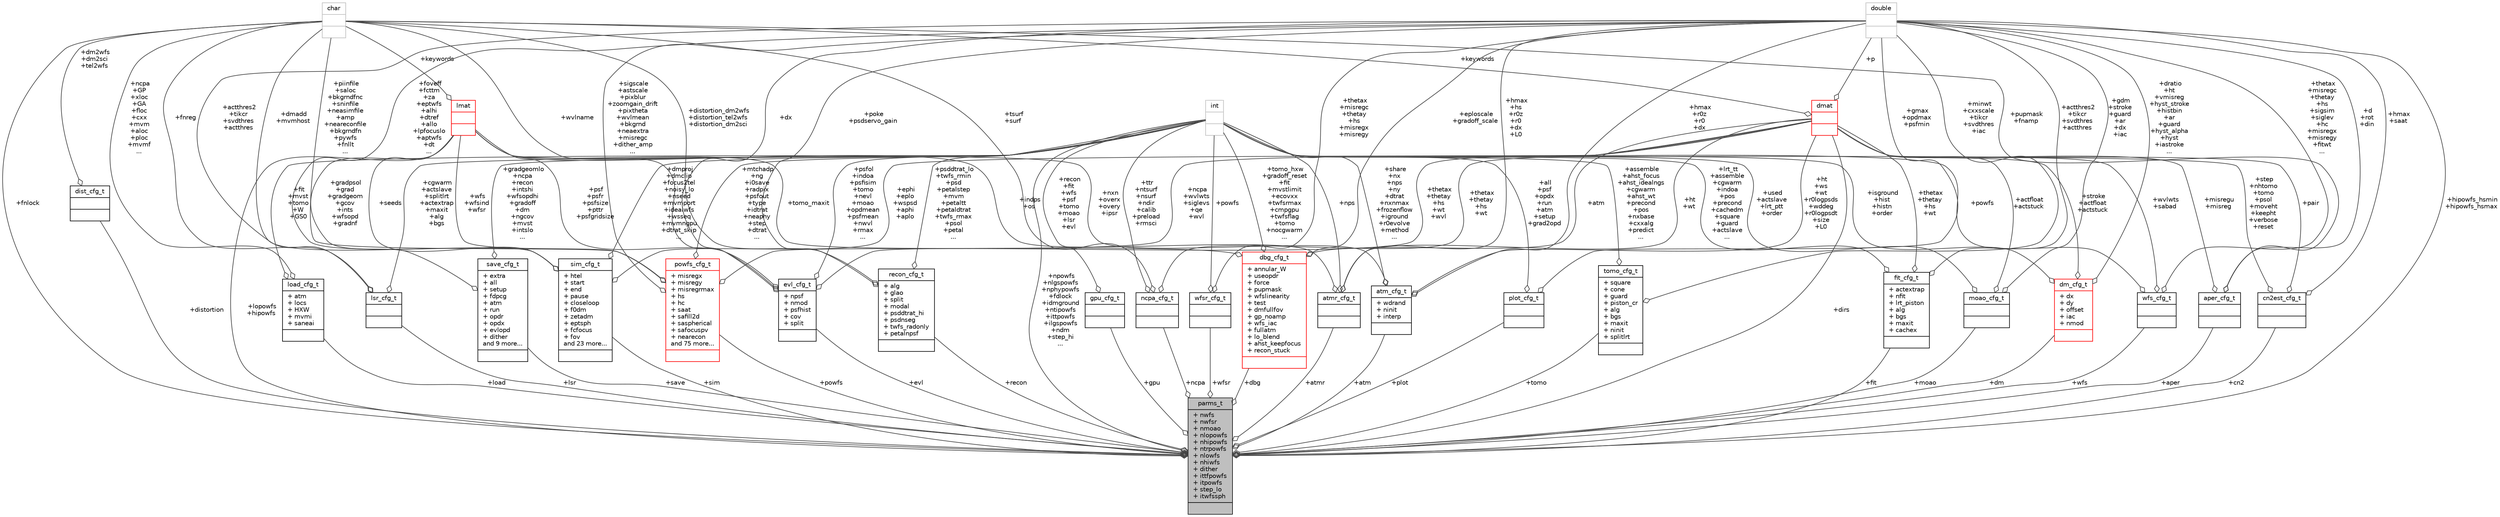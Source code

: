 digraph "parms_t"
{
 // INTERACTIVE_SVG=YES
  bgcolor="transparent";
  edge [fontname="Helvetica",fontsize="10",labelfontname="Helvetica",labelfontsize="10"];
  node [fontname="Helvetica",fontsize="10",shape=record];
  Node287 [label="{parms_t\n|+ nwfs\l+ nwfsr\l+ nmoao\l+ nlopowfs\l+ nhipowfs\l+ ntrpowfs\l+ nlowfs\l+ nhiwfs\l+ dither\l+ ittfpowfs\l+ itpowfs\l+ step_lo\l+ itwfssph\l|}",height=0.2,width=0.4,color="black", fillcolor="grey75", style="filled", fontcolor="black"];
  Node288 -> Node287 [color="grey25",fontsize="10",style="solid",label=" +load" ,arrowhead="odiamond",fontname="Helvetica"];
  Node288 [label="{load_cfg_t\n|+ atm\l+ locs\l+ HXW\l+ mvmi\l+ saneai\l|}",height=0.2,width=0.4,color="black",URL="$parms_8h.html#structload__cfg__t"];
  Node289 -> Node288 [color="grey25",fontsize="10",style="solid",label=" +ncpa\n+GP\n+xloc\n+GA\n+floc\n+cxx\n+mvm\n+aloc\n+ploc\n+mvmf\n..." ,arrowhead="odiamond",fontname="Helvetica"];
  Node289 [label="{char\n||}",height=0.2,width=0.4,color="grey75"];
  Node290 -> Node288 [color="grey25",fontsize="10",style="solid",label=" +fit\n+mvst\n+tomo\n+W\n+GS0" ,arrowhead="odiamond",fontname="Helvetica"];
  Node290 [label="{int\n||}",height=0.2,width=0.4,color="grey75"];
  Node291 -> Node287 [color="grey25",fontsize="10",style="solid",label=" +distortion" ,arrowhead="odiamond",fontname="Helvetica"];
  Node291 [label="{dist_cfg_t\n||}",height=0.2,width=0.4,color="black",URL="$parms_8h.html#structdist__cfg__t"];
  Node289 -> Node291 [color="grey25",fontsize="10",style="solid",label=" +dm2wfs\n+dm2sci\n+tel2wfs" ,arrowhead="odiamond",fontname="Helvetica"];
  Node292 -> Node287 [color="grey25",fontsize="10",style="solid",label=" +sim" ,arrowhead="odiamond",fontname="Helvetica"];
  Node292 [label="{sim_cfg_t\n|+ htel\l+ start\l+ end\l+ pause\l+ closeloop\l+ f0dm\l+ zetadm\l+ eptsph\l+ fcfocus\l+ fov\land 23 more...\l|}",height=0.2,width=0.4,color="black",URL="$parms_8h.html#structsim__cfg__t"];
  Node293 -> Node292 [color="grey25",fontsize="10",style="solid",label=" +foveff\n+fcttm\n+za\n+eptwfs\n+alhi\n+dtref\n+allo\n+lpfocuslo\n+aptwfs\n+dt\n..." ,arrowhead="odiamond",fontname="Helvetica"];
  Node293 [label="{double\n||}",height=0.2,width=0.4,color="grey75"];
  Node294 -> Node292 [color="grey25",fontsize="10",style="solid",label=" +seeds" ,arrowhead="odiamond",fontname="Helvetica"];
  Node294 [label="{lmat\n||}",height=0.2,width=0.4,color="red",URL="$structlmat.html"];
  Node289 -> Node294 [color="grey25",fontsize="10",style="solid",label=" +keywords" ,arrowhead="odiamond",fontname="Helvetica"];
  Node289 -> Node292 [color="grey25",fontsize="10",style="solid",label=" +dmadd\n+mvmhost" ,arrowhead="odiamond",fontname="Helvetica"];
  Node290 -> Node292 [color="grey25",fontsize="10",style="solid",label=" +dmproj\n+dmclip\n+focus2tel\n+noisy_lo\n+nseed\n+mvmport\n+idealwfs\n+wsseq\n+mvmngpu\n+dtrat_skip\n..." ,arrowhead="odiamond",fontname="Helvetica"];
  Node305 -> Node292 [color="grey25",fontsize="10",style="solid",label=" +ephi\n+eplo\n+wspsd\n+aphi\n+aplo" ,arrowhead="odiamond",fontname="Helvetica"];
  Node305 [label="{dmat\n||}",height=0.2,width=0.4,color="red",URL="$structdmat.html"];
  Node293 -> Node305 [color="grey25",fontsize="10",style="solid",label=" +p" ,arrowhead="odiamond",fontname="Helvetica"];
  Node289 -> Node305 [color="grey25",fontsize="10",style="solid",label=" +keywords" ,arrowhead="odiamond",fontname="Helvetica"];
  Node293 -> Node287 [color="grey25",fontsize="10",style="solid",label=" +hipowfs_hsmin\n+hipowfs_hsmax" ,arrowhead="odiamond",fontname="Helvetica"];
  Node306 -> Node287 [color="grey25",fontsize="10",style="solid",label=" +ncpa" ,arrowhead="odiamond",fontname="Helvetica"];
  Node306 [label="{ncpa_cfg_t\n||}",height=0.2,width=0.4,color="black",URL="$parms_8h.html#structncpa__cfg__t"];
  Node289 -> Node306 [color="grey25",fontsize="10",style="solid",label=" +tsurf\n+surf" ,arrowhead="odiamond",fontname="Helvetica"];
  Node290 -> Node306 [color="grey25",fontsize="10",style="solid",label=" +ttr\n+ntsurf\n+nsurf\n+ndir\n+calib\n+preload\n+rmsci" ,arrowhead="odiamond",fontname="Helvetica"];
  Node305 -> Node306 [color="grey25",fontsize="10",style="solid",label=" +thetax\n+thetay\n+hs\n+wt" ,arrowhead="odiamond",fontname="Helvetica"];
  Node307 -> Node287 [color="grey25",fontsize="10",style="solid",label=" +aper" ,arrowhead="odiamond",fontname="Helvetica"];
  Node307 [label="{aper_cfg_t\n||}",height=0.2,width=0.4,color="black",URL="$parms_8h.html#structaper__cfg__t"];
  Node293 -> Node307 [color="grey25",fontsize="10",style="solid",label=" +d\n+rot\n+din" ,arrowhead="odiamond",fontname="Helvetica"];
  Node289 -> Node307 [color="grey25",fontsize="10",style="solid",label=" +pupmask\n+fnamp" ,arrowhead="odiamond",fontname="Helvetica"];
  Node305 -> Node307 [color="grey25",fontsize="10",style="solid",label=" +misregu\n+misreg" ,arrowhead="odiamond",fontname="Helvetica"];
  Node294 -> Node287 [color="grey25",fontsize="10",style="solid",label=" +lopowfs\n+hipowfs" ,arrowhead="odiamond",fontname="Helvetica"];
  Node308 -> Node287 [color="grey25",fontsize="10",style="solid",label=" +tomo" ,arrowhead="odiamond",fontname="Helvetica"];
  Node308 [label="{tomo_cfg_t\n|+ square\l+ cone\l+ guard\l+ piston_cr\l+ alg\l+ bgs\l+ maxit\l+ ninit\l+ splitlrt\l|}",height=0.2,width=0.4,color="black",URL="$parms_8h.html#structtomo__cfg__t"];
  Node293 -> Node308 [color="grey25",fontsize="10",style="solid",label=" +minwt\n+cxxscale\n+tikcr\n+svdthres\n+iac" ,arrowhead="odiamond",fontname="Helvetica"];
  Node290 -> Node308 [color="grey25",fontsize="10",style="solid",label=" +assemble\n+ahst_focus\n+ahst_idealngs\n+cgwarm\n+ahst_wt\n+precond\n+pos\n+nxbase\n+cxxalg\n+predict\n..." ,arrowhead="odiamond",fontname="Helvetica"];
  Node309 -> Node287 [color="grey25",fontsize="10",style="solid",label=" +dbg" ,arrowhead="odiamond",fontname="Helvetica"];
  Node309 [label="{dbg_cfg_t\n|+ annular_W\l+ useopdr\l+ force\l+ pupmask\l+ wfslinearity\l+ test\l+ dmfullfov\l+ gp_noamp\l+ wfs_iac\l+ fullatm\l+ lo_blend\l+ ahst_keepfocus\l+ recon_stuck\l|}",height=0.2,width=0.4,color="red",URL="$parms_8h.html#structdbg__cfg__t"];
  Node293 -> Node309 [color="grey25",fontsize="10",style="solid",label=" +eploscale\n+gradoff_scale" ,arrowhead="odiamond",fontname="Helvetica"];
  Node294 -> Node309 [color="grey25",fontsize="10",style="solid",label=" +tomo_maxit" ,arrowhead="odiamond",fontname="Helvetica"];
  Node290 -> Node309 [color="grey25",fontsize="10",style="solid",label=" +tomo_hxw\n+gradoff_reset\n+fit\n+mvstlimit\n+ecovxx\n+twfsrmax\n+cmpgpu\n+twfsflag\n+tomo\n+nocgwarm\n..." ,arrowhead="odiamond",fontname="Helvetica"];
  Node305 -> Node309 [color="grey25",fontsize="10",style="solid",label=" +atm" ,arrowhead="odiamond",fontname="Helvetica"];
  Node311 -> Node287 [color="grey25",fontsize="10",style="solid",label=" +fit" ,arrowhead="odiamond",fontname="Helvetica"];
  Node311 [label="{fit_cfg_t\n|+ actextrap\l+ nfit\l+ lrt_piston\l+ alg\l+ bgs\l+ maxit\l+ cachex\l|}",height=0.2,width=0.4,color="black",URL="$parms_8h.html#structfit__cfg__t"];
  Node293 -> Node311 [color="grey25",fontsize="10",style="solid",label=" +actthres2\n+tikcr\n+svdthres\n+actthres" ,arrowhead="odiamond",fontname="Helvetica"];
  Node290 -> Node311 [color="grey25",fontsize="10",style="solid",label=" +lrt_tt\n+assemble\n+cgwarm\n+indoa\n+pos\n+precond\n+cachedm\n+square\n+guard\n+actslave\n..." ,arrowhead="odiamond",fontname="Helvetica"];
  Node305 -> Node311 [color="grey25",fontsize="10",style="solid",label=" +thetax\n+thetay\n+hs\n+wt" ,arrowhead="odiamond",fontname="Helvetica"];
  Node289 -> Node287 [color="grey25",fontsize="10",style="solid",label=" +fnlock" ,arrowhead="odiamond",fontname="Helvetica"];
  Node312 -> Node287 [color="grey25",fontsize="10",style="solid",label=" +moao" ,arrowhead="odiamond",fontname="Helvetica"];
  Node312 [label="{moao_cfg_t\n||}",height=0.2,width=0.4,color="black",URL="$parms_8h.html#structmoao__cfg__t"];
  Node293 -> Node312 [color="grey25",fontsize="10",style="solid",label=" +gdm\n+stroke\n+guard\n+ar\n+dx\n+iac" ,arrowhead="odiamond",fontname="Helvetica"];
  Node290 -> Node312 [color="grey25",fontsize="10",style="solid",label=" +used\n+actslave\n+lrt_ptt\n+order" ,arrowhead="odiamond",fontname="Helvetica"];
  Node305 -> Node312 [color="grey25",fontsize="10",style="solid",label=" +actfloat\n+actstuck" ,arrowhead="odiamond",fontname="Helvetica"];
  Node313 -> Node287 [color="grey25",fontsize="10",style="solid",label=" +powfs" ,arrowhead="odiamond",fontname="Helvetica"];
  Node313 [label="{powfs_cfg_t\n|+ misregx\l+ misregy\l+ misregrmax\l+ hs\l+ hc\l+ saat\l+ safill2d\l+ saspherical\l+ safocuspv\l+ nearecon\land 75 more...\l|}",height=0.2,width=0.4,color="red",URL="$parms_8h.html#structpowfs__cfg__t"];
  Node293 -> Node313 [color="grey25",fontsize="10",style="solid",label=" +sigscale\n+astscale\n+pixblur\n+zoomgain_drift\n+pixtheta\n+wvlmean\n+bkgrnd\n+neaextra\n+misregc\n+dither_amp\n..." ,arrowhead="odiamond",fontname="Helvetica"];
  Node294 -> Node313 [color="grey25",fontsize="10",style="solid",label=" +wfs\n+wfsind\n+wfsr" ,arrowhead="odiamond",fontname="Helvetica"];
  Node289 -> Node313 [color="grey25",fontsize="10",style="solid",label=" +piinfile\n+saloc\n+bkgrndfnc\n+sninfile\n+neasimfile\n+amp\n+neareconfile\n+bkgrndfn\n+pywfs\n+fnllt\n..." ,arrowhead="odiamond",fontname="Helvetica"];
  Node290 -> Node313 [color="grey25",fontsize="10",style="solid",label=" +mtchadp\n+ng\n+i0save\n+radpix\n+psfout\n+type\n+idtrat\n+neaphy\n+step\n+dtrat\n..." ,arrowhead="odiamond",fontname="Helvetica"];
  Node305 -> Node313 [color="grey25",fontsize="10",style="solid",label=" +ncpa\n+wvlwts\n+siglevs\n+qe\n+wvl" ,arrowhead="odiamond",fontname="Helvetica"];
  Node316 -> Node287 [color="grey25",fontsize="10",style="solid",label=" +evl" ,arrowhead="odiamond",fontname="Helvetica"];
  Node316 [label="{evl_cfg_t\n|+ npsf\l+ nmod\l+ psfhist\l+ cov\l+ split\l|}",height=0.2,width=0.4,color="black",URL="$parms_8h.html#structevl__cfg__t"];
  Node293 -> Node316 [color="grey25",fontsize="10",style="solid",label=" +dx" ,arrowhead="odiamond",fontname="Helvetica"];
  Node294 -> Node316 [color="grey25",fontsize="10",style="solid",label=" +psf\n+psfr\n+psfsize\n+pttr\n+psfgridsize" ,arrowhead="odiamond",fontname="Helvetica"];
  Node289 -> Node316 [color="grey25",fontsize="10",style="solid",label=" +wvlname" ,arrowhead="odiamond",fontname="Helvetica"];
  Node290 -> Node316 [color="grey25",fontsize="10",style="solid",label=" +psfol\n+indoa\n+psfisim\n+tomo\n+nevl\n+moao\n+opdmean\n+psfmean\n+nwvl\n+rmax\n..." ,arrowhead="odiamond",fontname="Helvetica"];
  Node305 -> Node316 [color="grey25",fontsize="10",style="solid",label=" +thetax\n+thetay\n+hs\n+wt\n+wvl" ,arrowhead="odiamond",fontname="Helvetica"];
  Node317 -> Node287 [color="grey25",fontsize="10",style="solid",label=" +recon" ,arrowhead="odiamond",fontname="Helvetica"];
  Node317 [label="{recon_cfg_t\n|+ alg\l+ glao\l+ split\l+ modal\l+ psddtrat_hi\l+ psdnseg\l+ twfs_radonly\l+ petalnpsf\l|}",height=0.2,width=0.4,color="black",URL="$parms_8h.html#structrecon__cfg__t"];
  Node293 -> Node317 [color="grey25",fontsize="10",style="solid",label=" +poke\n+psdservo_gain" ,arrowhead="odiamond",fontname="Helvetica"];
  Node289 -> Node317 [color="grey25",fontsize="10",style="solid",label=" +distortion_dm2wfs\n+distortion_tel2wfs\n+distortion_dm2sci" ,arrowhead="odiamond",fontname="Helvetica"];
  Node290 -> Node317 [color="grey25",fontsize="10",style="solid",label=" +psddtrat_lo\n+twfs_rmin\n+psd\n+petalstep\n+mvm\n+petaltt\n+petaldtrat\n+twfs_rmax\n+psol\n+petal\n..." ,arrowhead="odiamond",fontname="Helvetica"];
  Node318 -> Node287 [color="grey25",fontsize="10",style="solid",label=" +atmr" ,arrowhead="odiamond",fontname="Helvetica"];
  Node318 [label="{atmr_cfg_t\n||}",height=0.2,width=0.4,color="black",URL="$parms_8h.html#structatmr__cfg__t"];
  Node293 -> Node318 [color="grey25",fontsize="10",style="solid",label=" +hmax\n+hs\n+r0z\n+r0\n+dx\n+L0" ,arrowhead="odiamond",fontname="Helvetica"];
  Node294 -> Node318 [color="grey25",fontsize="10",style="solid",label=" +indps\n+os" ,arrowhead="odiamond",fontname="Helvetica"];
  Node290 -> Node318 [color="grey25",fontsize="10",style="solid",label=" +nps" ,arrowhead="odiamond",fontname="Helvetica"];
  Node305 -> Node318 [color="grey25",fontsize="10",style="solid",label=" +ht\n+wt" ,arrowhead="odiamond",fontname="Helvetica"];
  Node290 -> Node287 [color="grey25",fontsize="10",style="solid",label=" +npowfs\n+nlgspowfs\n+nphypowfs\n+fdlock\n+idmground\n+ntipowfs\n+ittpowfs\n+ilgspowfs\n+ndm\n+step_hi\n..." ,arrowhead="odiamond",fontname="Helvetica"];
  Node319 -> Node287 [color="grey25",fontsize="10",style="solid",label=" +lsr" ,arrowhead="odiamond",fontname="Helvetica"];
  Node319 [label="{lsr_cfg_t\n||}",height=0.2,width=0.4,color="black",URL="$parms_8h.html#structlsr__cfg__t"];
  Node293 -> Node319 [color="grey25",fontsize="10",style="solid",label=" +actthres2\n+tikcr\n+svdthres\n+actthres" ,arrowhead="odiamond",fontname="Helvetica"];
  Node289 -> Node319 [color="grey25",fontsize="10",style="solid",label=" +fnreg" ,arrowhead="odiamond",fontname="Helvetica"];
  Node290 -> Node319 [color="grey25",fontsize="10",style="solid",label=" +cgwarm\n+actslave\n+splitlrt\n+actextrap\n+maxit\n+alg\n+bgs" ,arrowhead="odiamond",fontname="Helvetica"];
  Node320 -> Node287 [color="grey25",fontsize="10",style="solid",label=" +wfsr" ,arrowhead="odiamond",fontname="Helvetica"];
  Node320 [label="{wfsr_cfg_t\n||}",height=0.2,width=0.4,color="black",URL="$parms_8h.html#structwfsr__cfg__t"];
  Node293 -> Node320 [color="grey25",fontsize="10",style="solid",label=" +thetax\n+misregc\n+thetay\n+hs\n+misregx\n+misregy" ,arrowhead="odiamond",fontname="Helvetica"];
  Node290 -> Node320 [color="grey25",fontsize="10",style="solid",label=" +powfs" ,arrowhead="odiamond",fontname="Helvetica"];
  Node321 -> Node287 [color="grey25",fontsize="10",style="solid",label=" +atm" ,arrowhead="odiamond",fontname="Helvetica"];
  Node321 [label="{atm_cfg_t\n|+ wdrand\l+ ninit\l+ interp\l|}",height=0.2,width=0.4,color="black",URL="$parms_8h.html#structatm__cfg__t"];
  Node293 -> Node321 [color="grey25",fontsize="10",style="solid",label=" +hmax\n+r0z\n+r0\n+dx" ,arrowhead="odiamond",fontname="Helvetica"];
  Node294 -> Node321 [color="grey25",fontsize="10",style="solid",label=" +nxn\n+overx\n+overy\n+ipsr" ,arrowhead="odiamond",fontname="Helvetica"];
  Node290 -> Node321 [color="grey25",fontsize="10",style="solid",label=" +share\n+nx\n+nps\n+ny\n+dtrat\n+nxnmax\n+frozenflow\n+iground\n+r0evolve\n+method\n..." ,arrowhead="odiamond",fontname="Helvetica"];
  Node305 -> Node321 [color="grey25",fontsize="10",style="solid",label=" +ht\n+ws\n+wt\n+r0logpsds\n+wddeg\n+r0logpsdt\n+size\n+L0" ,arrowhead="odiamond",fontname="Helvetica"];
  Node305 -> Node287 [color="grey25",fontsize="10",style="solid",label=" +dirs" ,arrowhead="odiamond",fontname="Helvetica"];
  Node322 -> Node287 [color="grey25",fontsize="10",style="solid",label=" +gpu" ,arrowhead="odiamond",fontname="Helvetica"];
  Node322 [label="{gpu_cfg_t\n||}",height=0.2,width=0.4,color="black",URL="$parms_8h.html#structgpu__cfg__t"];
  Node290 -> Node322 [color="grey25",fontsize="10",style="solid",label=" +recon\n+fit\n+wfs\n+psf\n+tomo\n+moao\n+lsr\n+evl" ,arrowhead="odiamond",fontname="Helvetica"];
  Node323 -> Node287 [color="grey25",fontsize="10",style="solid",label=" +plot" ,arrowhead="odiamond",fontname="Helvetica"];
  Node323 [label="{plot_cfg_t\n||}",height=0.2,width=0.4,color="black",URL="$parms_8h.html#structplot__cfg__t"];
  Node293 -> Node323 [color="grey25",fontsize="10",style="solid",label=" +gmax\n+opdmax\n+psfmin" ,arrowhead="odiamond",fontname="Helvetica"];
  Node290 -> Node323 [color="grey25",fontsize="10",style="solid",label=" +all\n+psf\n+opdx\n+run\n+atm\n+setup\n+grad2opd" ,arrowhead="odiamond",fontname="Helvetica"];
  Node324 -> Node287 [color="grey25",fontsize="10",style="solid",label=" +save" ,arrowhead="odiamond",fontname="Helvetica"];
  Node324 [label="{save_cfg_t\n|+ extra\l+ all\l+ setup\l+ fdpcg\l+ atm\l+ run\l+ opdr\l+ opdx\l+ evlopd\l+ dither\land 9 more...\l|}",height=0.2,width=0.4,color="black",URL="$parms_8h.html#structsave__cfg__t"];
  Node294 -> Node324 [color="grey25",fontsize="10",style="solid",label=" +gradpsol\n+grad\n+gradgeom\n+gcov\n+ints\n+wfsopd\n+gradnf" ,arrowhead="odiamond",fontname="Helvetica"];
  Node290 -> Node324 [color="grey25",fontsize="10",style="solid",label=" +gradgeomlo\n+ncpa\n+recon\n+intshi\n+wfsopdhi\n+gradoff\n+dm\n+ngcov\n+mvst\n+intslo\n..." ,arrowhead="odiamond",fontname="Helvetica"];
  Node325 -> Node287 [color="grey25",fontsize="10",style="solid",label=" +dm" ,arrowhead="odiamond",fontname="Helvetica"];
  Node325 [label="{dm_cfg_t\n|+ dx\l+ dy\l+ offset\l+ iac\l+ nmod\l|}",height=0.2,width=0.4,color="red",URL="$parms_8h.html#structdm__cfg__t"];
  Node293 -> Node325 [color="grey25",fontsize="10",style="solid",label=" +dratio\n+ht\n+vmisreg\n+hyst_stroke\n+histbin\n+ar\n+guard\n+hyst_alpha\n+hyst\n+iastroke\n..." ,arrowhead="odiamond",fontname="Helvetica"];
  Node290 -> Node325 [color="grey25",fontsize="10",style="solid",label=" +isground\n+hist\n+histn\n+order" ,arrowhead="odiamond",fontname="Helvetica"];
  Node305 -> Node325 [color="grey25",fontsize="10",style="solid",label=" +stroke\n+actfloat\n+actstuck" ,arrowhead="odiamond",fontname="Helvetica"];
  Node326 -> Node287 [color="grey25",fontsize="10",style="solid",label=" +wfs" ,arrowhead="odiamond",fontname="Helvetica"];
  Node326 [label="{wfs_cfg_t\n||}",height=0.2,width=0.4,color="black",URL="$parms_8h.html#structwfs__cfg__t"];
  Node293 -> Node326 [color="grey25",fontsize="10",style="solid",label=" +thetax\n+misregc\n+thetay\n+hs\n+sigsim\n+siglev\n+hc\n+misregx\n+misregy\n+fitwt\n..." ,arrowhead="odiamond",fontname="Helvetica"];
  Node290 -> Node326 [color="grey25",fontsize="10",style="solid",label=" +powfs" ,arrowhead="odiamond",fontname="Helvetica"];
  Node305 -> Node326 [color="grey25",fontsize="10",style="solid",label=" +wvlwts\n+sabad" ,arrowhead="odiamond",fontname="Helvetica"];
  Node327 -> Node287 [color="grey25",fontsize="10",style="solid",label=" +cn2" ,arrowhead="odiamond",fontname="Helvetica"];
  Node327 [label="{cn2est_cfg_t\n||}",height=0.2,width=0.4,color="black",URL="$parms_8h.html#structcn2est__cfg__t"];
  Node293 -> Node327 [color="grey25",fontsize="10",style="solid",label=" +hmax\n+saat" ,arrowhead="odiamond",fontname="Helvetica"];
  Node290 -> Node327 [color="grey25",fontsize="10",style="solid",label=" +step\n+nhtomo\n+tomo\n+psol\n+moveht\n+keepht\n+verbose\n+reset" ,arrowhead="odiamond",fontname="Helvetica"];
  Node305 -> Node327 [color="grey25",fontsize="10",style="solid",label=" +pair" ,arrowhead="odiamond",fontname="Helvetica"];
}
